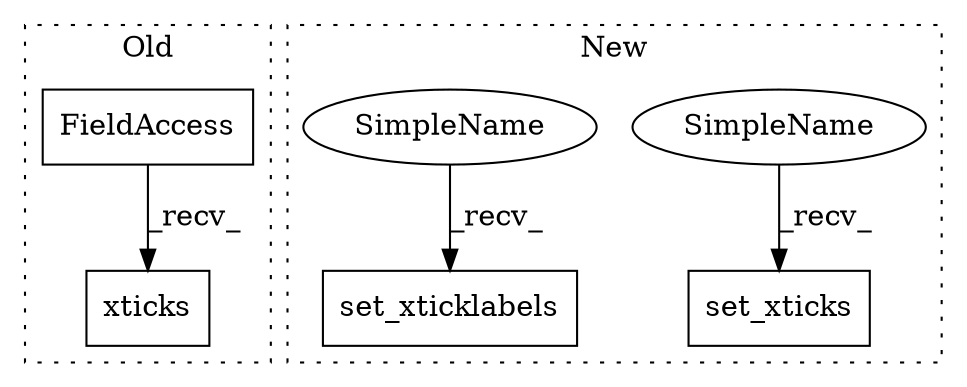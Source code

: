 digraph G {
subgraph cluster0 {
1 [label="xticks" a="32" s="811,838" l="7,1" shape="box"];
3 [label="FieldAccess" a="22" s="793" l="10" shape="box"];
label = "Old";
style="dotted";
}
subgraph cluster1 {
2 [label="set_xticklabels" a="32" s="862,887" l="16,1" shape="box"];
4 [label="set_xticks" a="32" s="831,852" l="11,1" shape="box"];
5 [label="SimpleName" a="42" s="828" l="2" shape="ellipse"];
6 [label="SimpleName" a="42" s="859" l="2" shape="ellipse"];
label = "New";
style="dotted";
}
3 -> 1 [label="_recv_"];
5 -> 4 [label="_recv_"];
6 -> 2 [label="_recv_"];
}